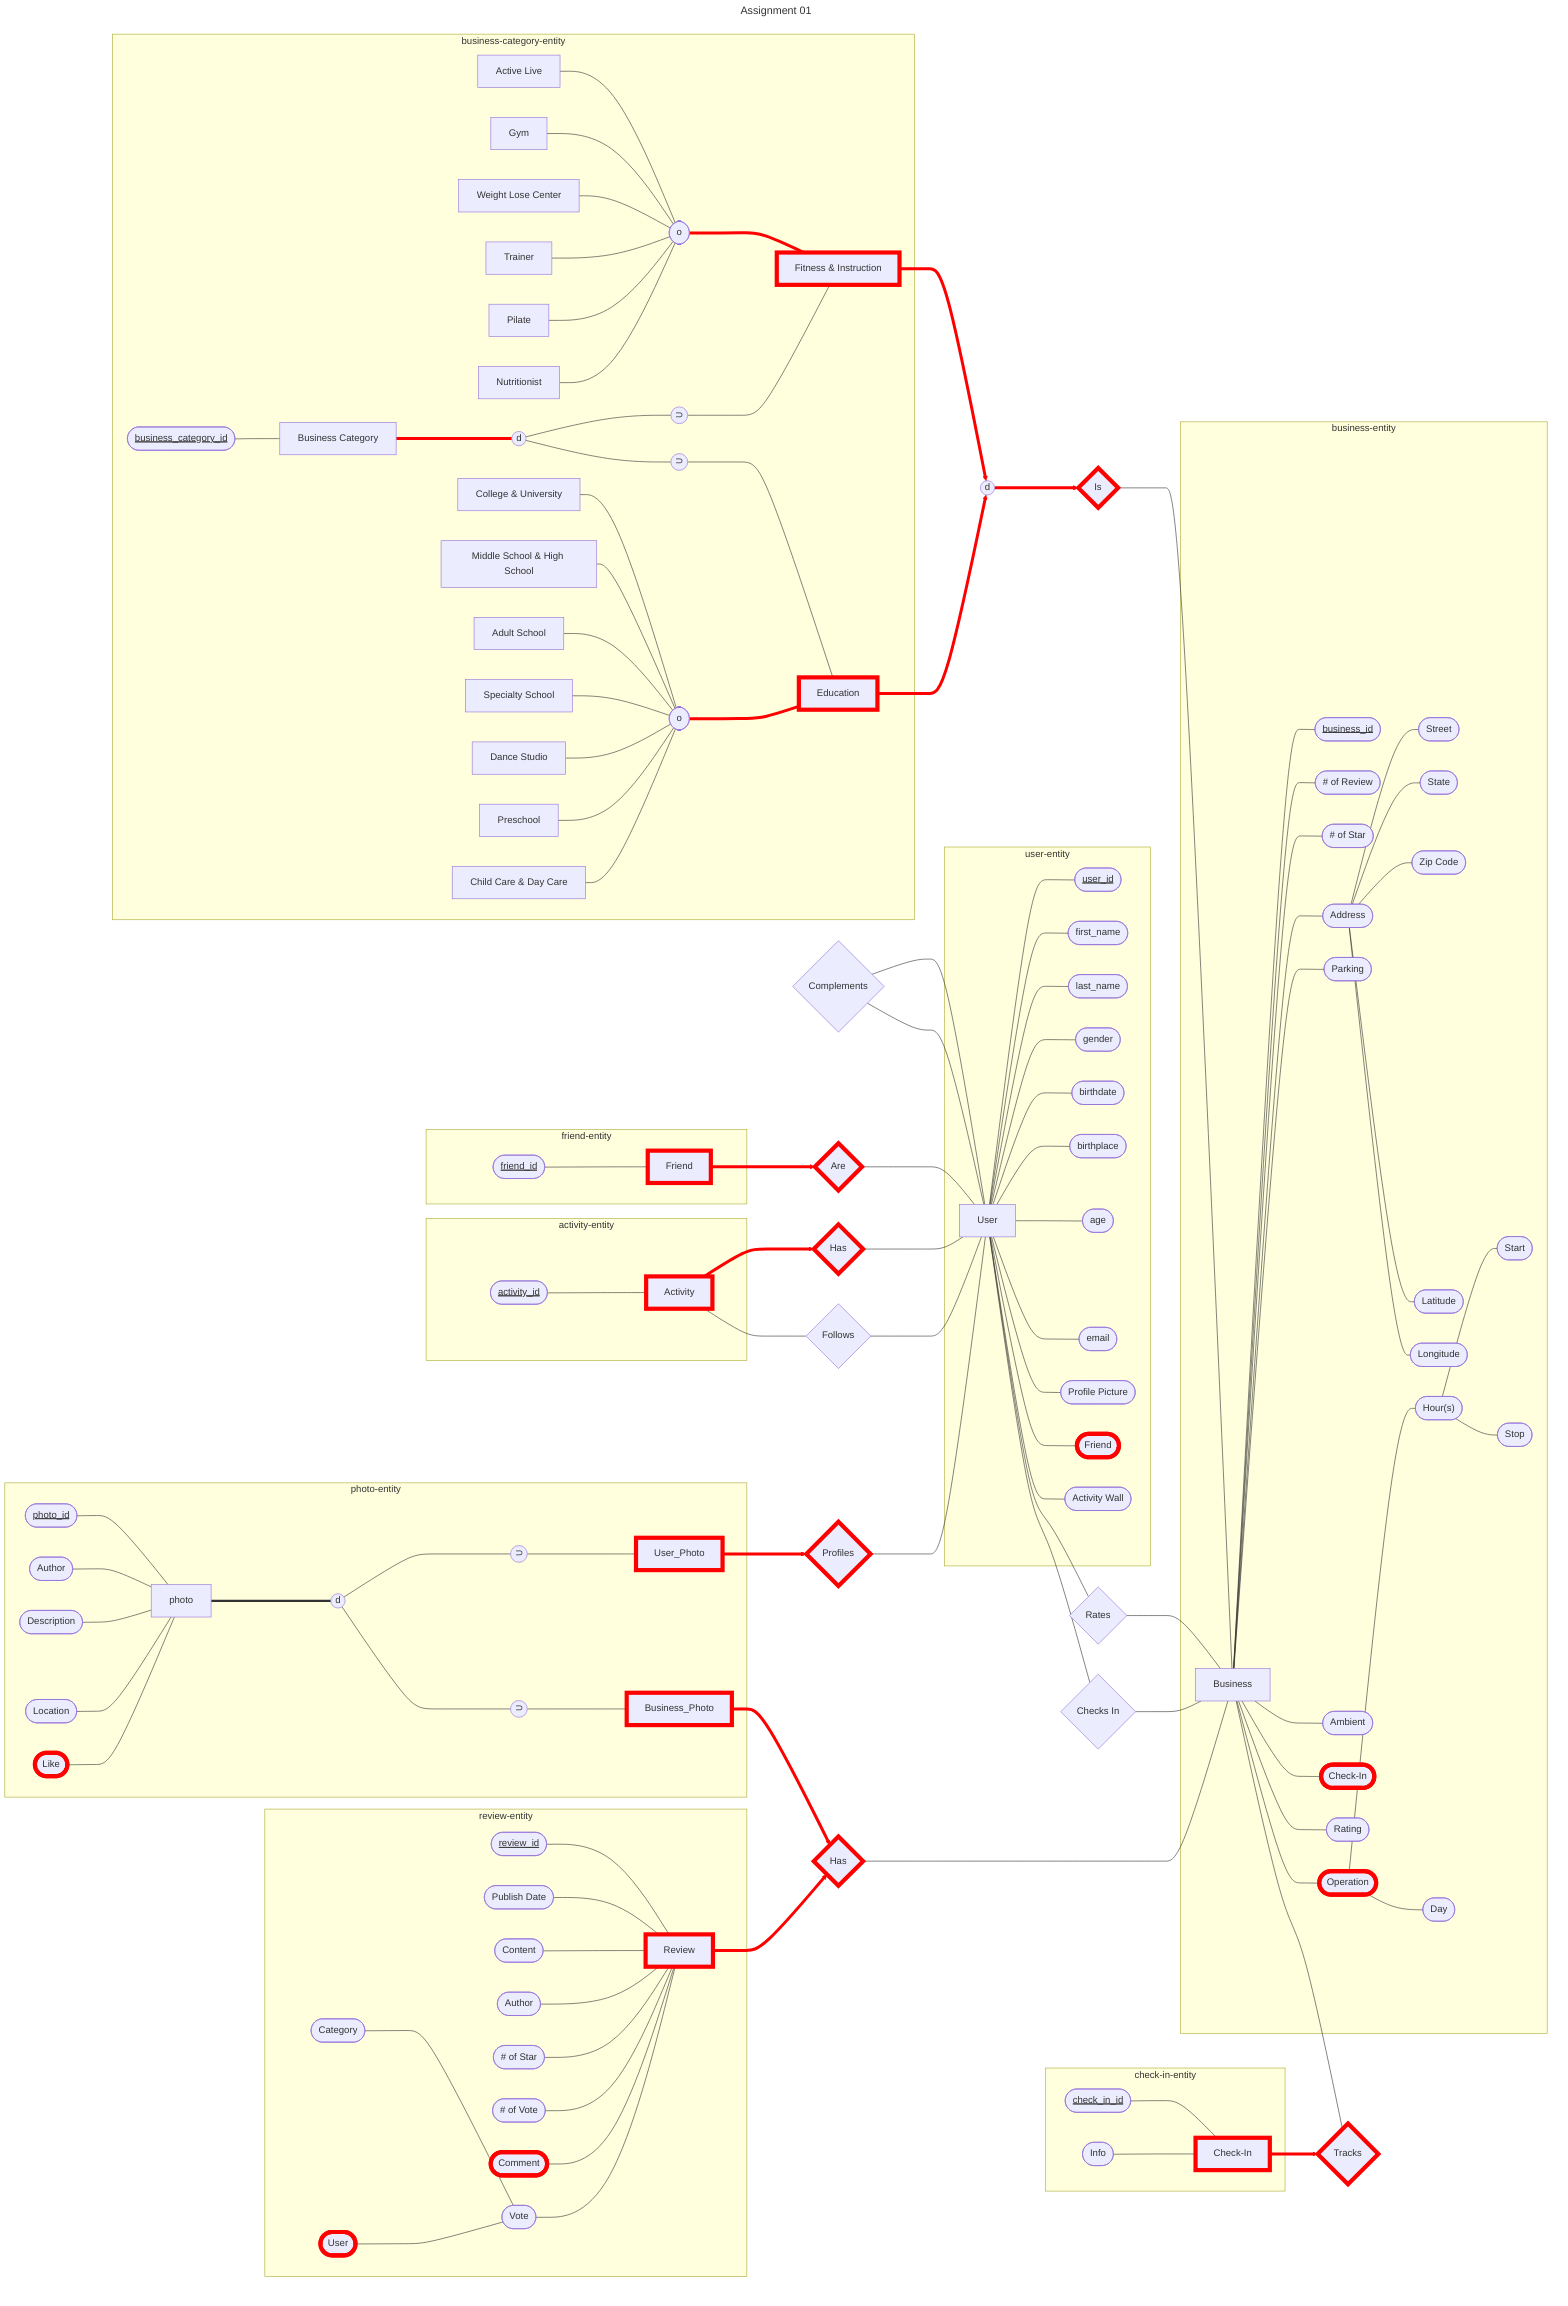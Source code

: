 ---
title: "Assignment 01"
author: "Jonathan Manzano"
date: 02/20/2024
format:
  html: default
  pdf: default
---
%% %%{
%%   init: {
%%     "flowchart": {
%%       "defaultRenderer": "elk"
%%     }
%%   }
%% }%%
flowchart LR
    subgraph user-entity
        user[User] --- user-id([user_id])
        user --- user-first-name([first_name])
        user --- user-last-name([last_name])
        user --- user-gender([gender])
        user --- user-birthdate([birthdate])
        user --- user-birthplace([birthplace])
        user --- user-age([age])
        user --- user-email([email])
        user --- user-photo([Profile Picture])
        user --- user-friend([Friend])
        user --- user-activity-wall([Activity Wall])
    end

    subgraph activity-entity
        activity-id([activity_id]) --- activity[Activity]
    end

    subgraph friend-entity
        friend-id([friend_id]) --- friend[Friend]
    end

    subgraph review-entity
        review-id([review_id]) --- review[Review]
        review-publish-date([Publish Date]) --- review
        review-content([Content]) --- review
        review-author([Author]) --- review
        review-num-star(["# of Star"]) --- review
        review-num-vote(["# of Vote"]) --- review
        review-comment([Comment]) --- review
        review-vote([Vote]) --- review
        review-vote-category([Category]) --- review-vote
        review-vote-user([User]) --- review-vote
    end

    subgraph business-entity
        business[Business] --- business-id([business_id])
        business --- business-num-review(["# of Review"])
        business --- business-num-star(["# of Star"])
        business --- business-operation([Operation])
        business --- business-parking([Parking])
        business --- business-ambient([Ambient])
        business --- business-check-in([Check-In])
        business --- business-rating([Rating])
        business --- business-address([Address])
        business-address --- business-address-street([Street])
        business-address --- business-address-state([State])
        business-address --- business-address-zip([Zip Code])
        business-address --- business-address-latitude([Latitude])
        business-address --- business-address-longitude([Longitude])
        business-operation --- business-operation-hour(["Hour(s)"])
        business-operation-hour --- business-operation-hour-start(["Start"])
        business-operation-hour --- business-operation-hour-stop(["Stop"])
        business-operation --- business-operation-day(["Day"])
    end

    subgraph business-category-entity
        business-category-id([business_category_id]) --- business-category[Business Category]
        business-category-fitness-subcategories-type([o]) === business-category-fitness
        business-category-fitness-subcategories-type-active[Active Live] --- business-category-fitness-subcategories-type
        business-category-fitness-subcategories-type-gym[Gym] --- business-category-fitness-subcategories-type
        business-category-fitness-subcategories-type-center[Weight Lose Center] --- business-category-fitness-subcategories-type
        business-category-fitness-subcategories-type-trainer[Trainer] --- business-category-fitness-subcategories-type
        business-category-fitness-subcategories-type-pilate[Pilate] --- business-category-fitness-subcategories-type
        business-category-fitness-subcategories-type-nutritionist[Nutritionist] --- business-category-fitness-subcategories-type
        business-category === business-category-disjoint((d))
        business-category-disjoint --- business-category-disjoint-subset-fitness(("⊃"))
        business-category-disjoint-subset-fitness --- business-category-fitness[Fitness & Instruction]
        business-category-disjoint --- business-category-disjoint-subset-education(("⊃"))
        business-category-disjoint-subset-education --- business-category-education[Education]
        business-category-education-subcategories-type([o]) === business-category-education
        business-category-education-subcategories-type-college[College & University] --- business-category-education-subcategories-type
        business-category-education-subcategories-type-middle-high[Middle School & High School] --- business-category-education-subcategories-type
        business-category-education-subcategories-type-adult[Adult School] --- business-category-education-subcategories-type
        business-category-education-subcategories-type-specialty[Specialty School] --- business-category-education-subcategories-type
        business-category-education-subcategories-type-dance[Dance Studio] --- business-category-education-subcategories-type
        business-category-education-subcategories-type-preschool[Preschool] --- business-category-education-subcategories-type
        business-category-education-subcategories-type-child[Child Care & Day Care] --- business-category-education-subcategories-type
    end

    subgraph photo-entity
        photo-id([photo_id]) --- photo
        photo-author([Author]) --- photo
        photo-description([Description]) --- photo
        photo-location([Location]) --- photo
        photo-like([Like]) --- photo
        photo === photo-type-disjoint((d))
        photo-type-disjoint --- photo-type-disjoint-subset-business(("⊃"))
        photo-type-disjoint --- photo-type-disjoint-subset-user(("⊃"))
        photo-type-disjoint-subset-business --- photo-type-business[Business_Photo]
        photo-type-disjoint-subset-user --- photo-type-user[User_Photo]
    end

    subgraph check-in-entity
        check-in-id([check_in_id]) --- check-in[Check-In]
        check-in-info([Info]) --- check-in
    end


    business-category-fitness ==> business-category-disjoint-is((d))
    business-category-education ==> business-category-disjoint-is
    business-category-disjoint-is ==> business-is-business-category{Is}
    business-is-business-category --- business
    user-complements-user{Complements} --- user
    user-complements-user --- user
    friend ==> user-are-friend{Are}
    user-are-friend --- user
    activity ==> user-has-activity{Has}
    user-has-activity --- user
    activity --- user-follows-activity{Follows}
    user-follows-activity --- user
    photo-type-user ==> user-profiles-photo{Profiles}
    user-profiles-photo --- user
    user --- user-rates-business{Rates}
    user-rates-business --- business
    user --- user-checks-in-business{Checks In}
    user-checks-in-business --- business
    photo-type-business ==> business-displays-photo{Displays}
    business-displays-photo --- business
    review ==> business-displays-photo{Has}
    business --- business-tracks-check-in{Tracks}
    check-in ==> business-tracks-check-in
    classDef strong-entity-primary-key text-decoration: underline, text-decoration-style: solid, text-decoration-thickness: 4px
    class user-id,business-id strong-entity-primary-key
    classDef weak-entity stroke-width: 7px, stroke: red
    class friend,review,photo-type-user,photo-type-business,check-in,activity,business-category-fitness,business-category-education weak-entity
    classDef weak-entity-primary-key text-decoration: underline, text-decoration-style: dotted, text-decoration-thickness: 4px
    class friend-id,review-id,business-category-id,photo-id,activity-id,check-in-id weak-entity-primary-key
    classDef identifying-relationship stroke-width: 7px, stroke: red
    class business-is-business-category,user-are-friend,user-has-activity,user-profiles-photo,business-displays-photo,business-displays-photo,business-tracks-check-in identifying-relationship
%%    Total Participation
    linkStyle 42,49,54,74,75,76,80,82,86,92,94,96 stroke-width: 5px, stroke: red
    classDef multivalued-attribute stroke-width: 7px, stroke: red
    class user-friend,review-vote-user,review-comment,business-operation,business-check-in,photo-like multivalued-attribute
    classDef derived-attribute stroke-dasharray: 3
    class age derived-attribute